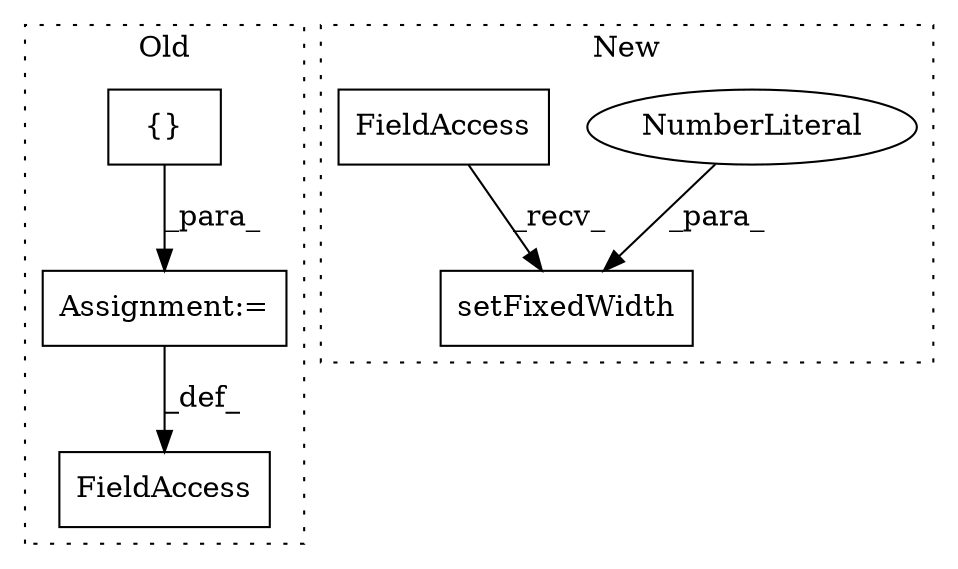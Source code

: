 digraph G {
subgraph cluster0 {
1 [label="{}" a="4" s="29234" l="2" shape="box"];
5 [label="FieldAccess" a="22" s="29201" l="15" shape="box"];
6 [label="Assignment:=" a="7" s="29216" l="1" shape="box"];
label = "Old";
style="dotted";
}
subgraph cluster1 {
2 [label="setFixedWidth" a="32" s="31326,31342" l="14,1" shape="box"];
3 [label="NumberLiteral" a="34" s="31340" l="2" shape="ellipse"];
4 [label="FieldAccess" a="22" s="31305" l="20" shape="box"];
label = "New";
style="dotted";
}
1 -> 6 [label="_para_"];
3 -> 2 [label="_para_"];
4 -> 2 [label="_recv_"];
6 -> 5 [label="_def_"];
}